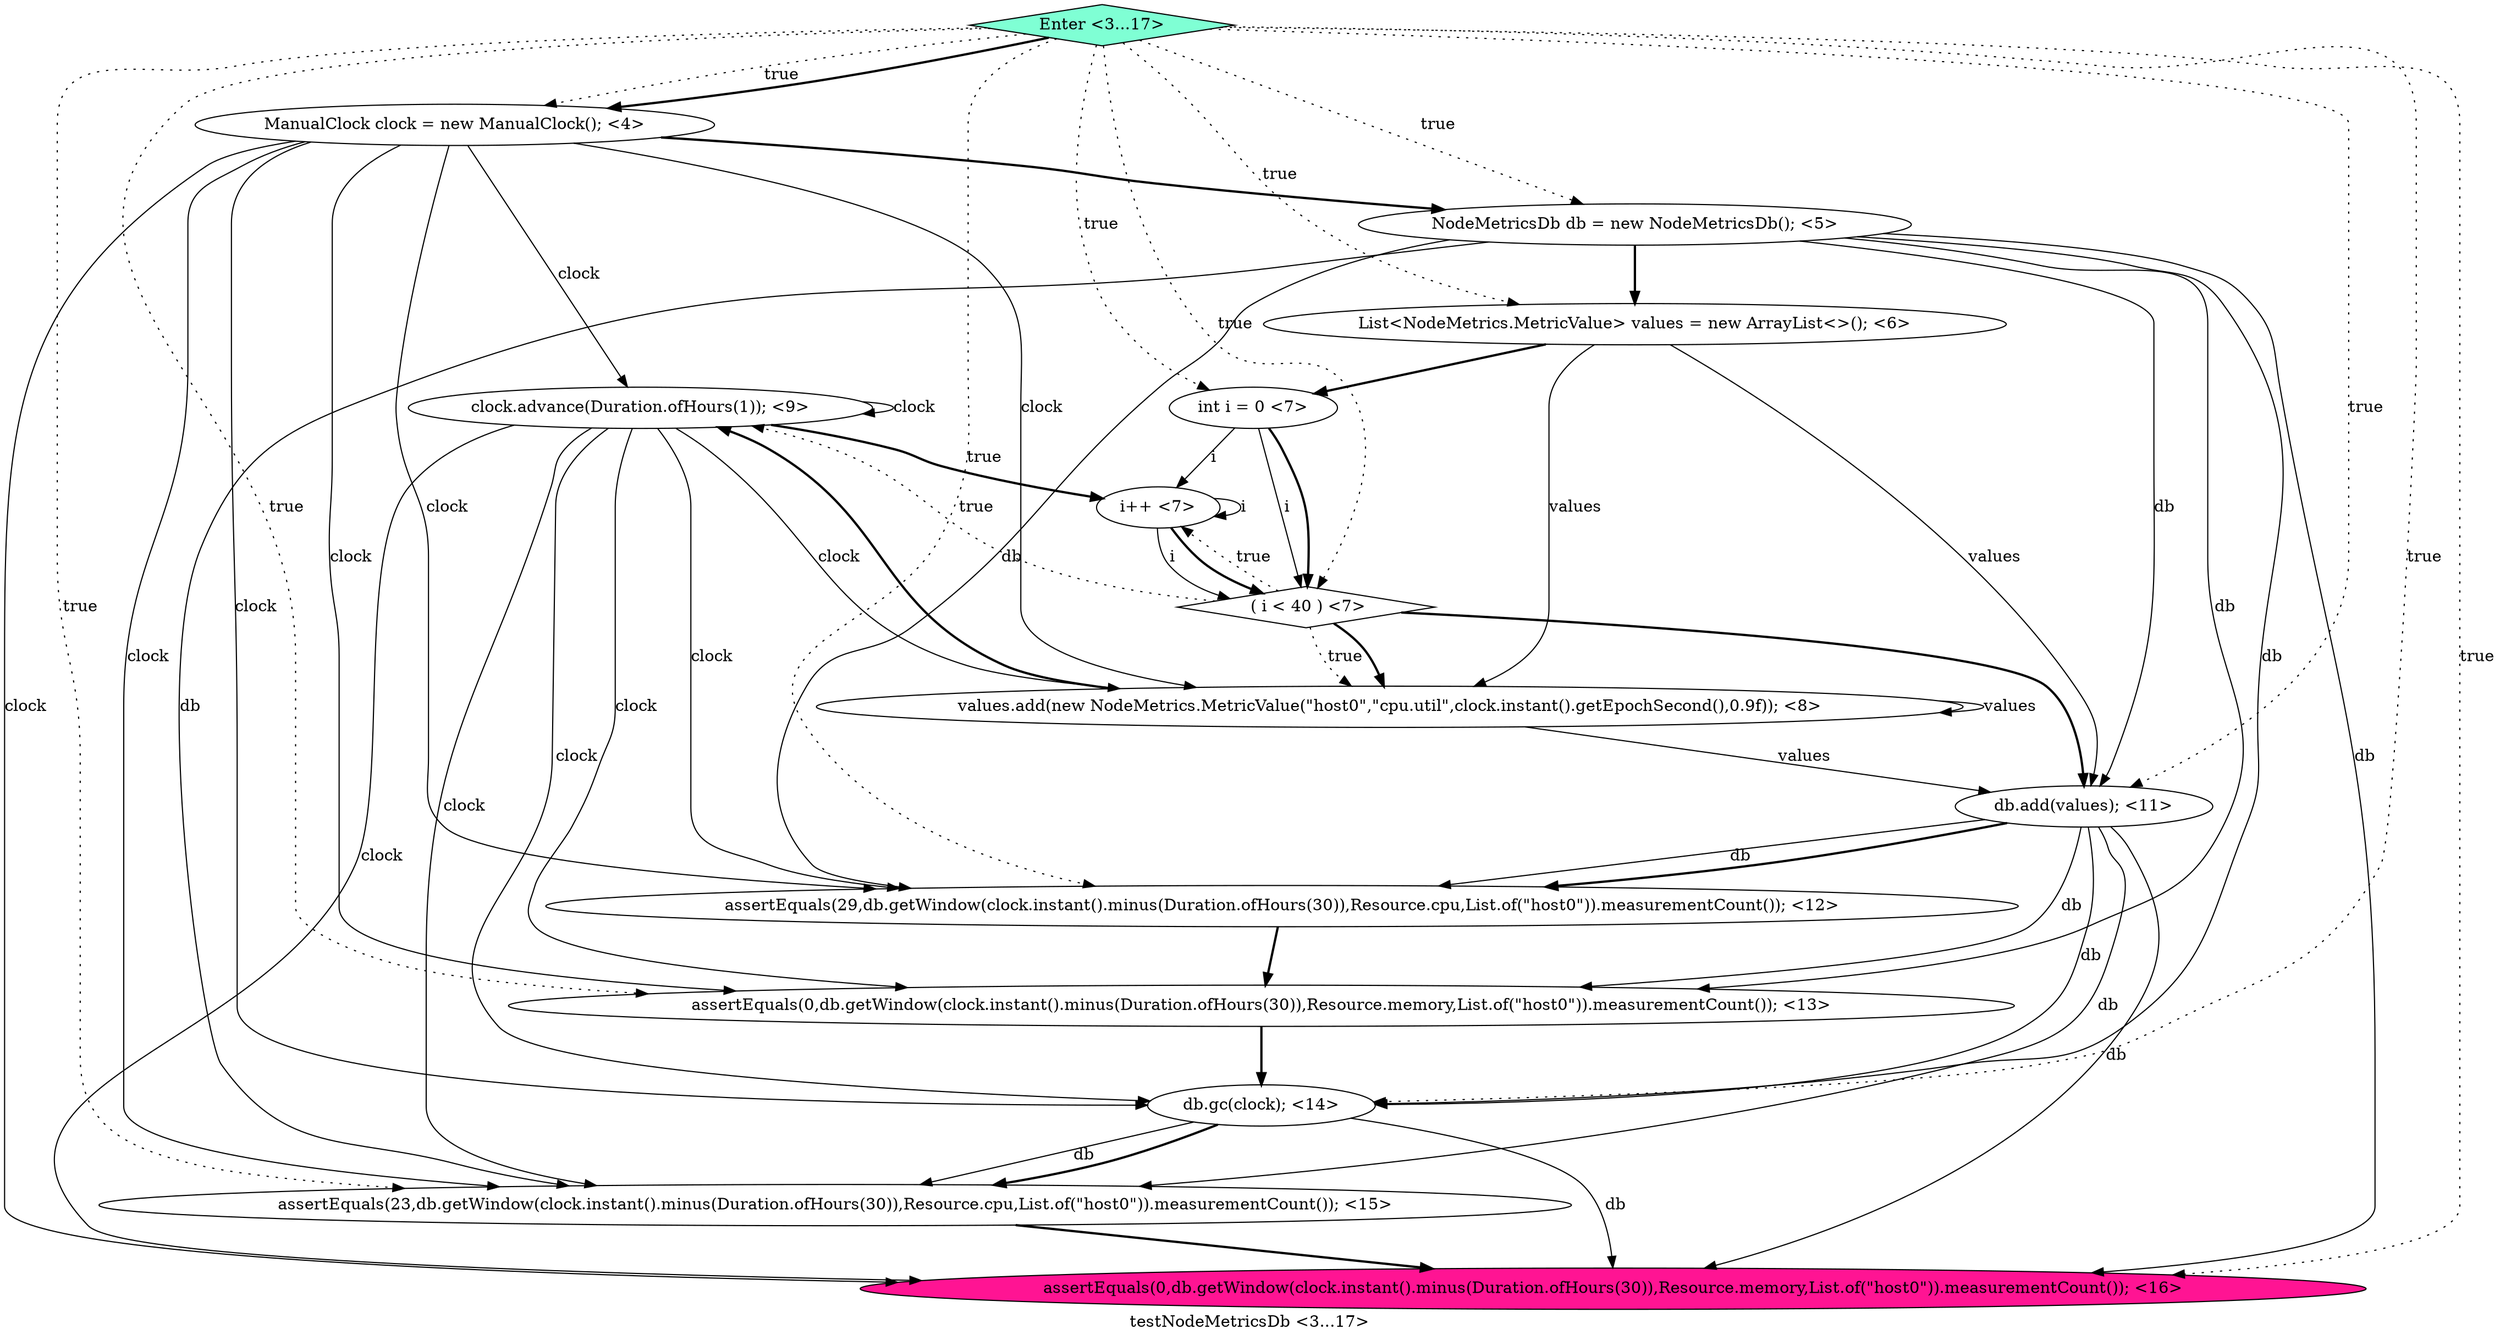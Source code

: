 digraph PDG {
label = "testNodeMetricsDb <3...17>";
0.0 [style = filled, label = "ManualClock clock = new ManualClock(); <4>", fillcolor = white, shape = ellipse];
0.7 [style = filled, label = "clock.advance(Duration.ofHours(1)); <9>", fillcolor = white, shape = ellipse];
0.12 [style = filled, label = "assertEquals(23,db.getWindow(clock.instant().minus(Duration.ofHours(30)),Resource.cpu,List.of(\"host0\")).measurementCount()); <15>", fillcolor = white, shape = ellipse];
0.8 [style = filled, label = "db.add(values); <11>", fillcolor = white, shape = ellipse];
0.6 [style = filled, label = "values.add(new NodeMetrics.MetricValue(\"host0\",\"cpu.util\",clock.instant().getEpochSecond(),0.9f)); <8>", fillcolor = white, shape = ellipse];
0.5 [style = filled, label = "i++ <7>", fillcolor = white, shape = ellipse];
0.2 [style = filled, label = "List<NodeMetrics.MetricValue> values = new ArrayList<>(); <6>", fillcolor = white, shape = ellipse];
0.9 [style = filled, label = "assertEquals(29,db.getWindow(clock.instant().minus(Duration.ofHours(30)),Resource.cpu,List.of(\"host0\")).measurementCount()); <12>", fillcolor = white, shape = ellipse];
0.10 [style = filled, label = "assertEquals(0,db.getWindow(clock.instant().minus(Duration.ofHours(30)),Resource.memory,List.of(\"host0\")).measurementCount()); <13>", fillcolor = white, shape = ellipse];
0.11 [style = filled, label = "db.gc(clock); <14>", fillcolor = white, shape = ellipse];
0.13 [style = filled, label = "assertEquals(0,db.getWindow(clock.instant().minus(Duration.ofHours(30)),Resource.memory,List.of(\"host0\")).measurementCount()); <16>", fillcolor = deeppink, shape = ellipse];
0.14 [style = filled, label = "Enter <3...17>", fillcolor = aquamarine, shape = diamond];
0.3 [style = filled, label = "int i = 0 <7>", fillcolor = white, shape = ellipse];
0.4 [style = filled, label = " ( i < 40 ) <7>", fillcolor = white, shape = diamond];
0.1 [style = filled, label = "NodeMetricsDb db = new NodeMetricsDb(); <5>", fillcolor = white, shape = ellipse];
0.0 -> 0.1 [style = bold, label=""];
0.0 -> 0.6 [style = solid, label="clock"];
0.0 -> 0.7 [style = solid, label="clock"];
0.0 -> 0.9 [style = solid, label="clock"];
0.0 -> 0.10 [style = solid, label="clock"];
0.0 -> 0.11 [style = solid, label="clock"];
0.0 -> 0.12 [style = solid, label="clock"];
0.0 -> 0.13 [style = solid, label="clock"];
0.1 -> 0.2 [style = bold, label=""];
0.1 -> 0.8 [style = solid, label="db"];
0.1 -> 0.9 [style = solid, label="db"];
0.1 -> 0.10 [style = solid, label="db"];
0.1 -> 0.11 [style = solid, label="db"];
0.1 -> 0.12 [style = solid, label="db"];
0.1 -> 0.13 [style = solid, label="db"];
0.2 -> 0.3 [style = bold, label=""];
0.2 -> 0.6 [style = solid, label="values"];
0.2 -> 0.8 [style = solid, label="values"];
0.3 -> 0.4 [style = solid, label="i"];
0.3 -> 0.4 [style = bold, label=""];
0.3 -> 0.5 [style = solid, label="i"];
0.4 -> 0.5 [style = dotted, label="true"];
0.4 -> 0.6 [style = dotted, label="true"];
0.4 -> 0.6 [style = bold, label=""];
0.4 -> 0.7 [style = dotted, label="true"];
0.4 -> 0.8 [style = bold, label=""];
0.5 -> 0.4 [style = solid, label="i"];
0.5 -> 0.4 [style = bold, label=""];
0.5 -> 0.5 [style = solid, label="i"];
0.6 -> 0.6 [style = solid, label="values"];
0.6 -> 0.7 [style = bold, label=""];
0.6 -> 0.8 [style = solid, label="values"];
0.7 -> 0.5 [style = bold, label=""];
0.7 -> 0.6 [style = solid, label="clock"];
0.7 -> 0.7 [style = solid, label="clock"];
0.7 -> 0.9 [style = solid, label="clock"];
0.7 -> 0.10 [style = solid, label="clock"];
0.7 -> 0.11 [style = solid, label="clock"];
0.7 -> 0.12 [style = solid, label="clock"];
0.7 -> 0.13 [style = solid, label="clock"];
0.8 -> 0.9 [style = solid, label="db"];
0.8 -> 0.9 [style = bold, label=""];
0.8 -> 0.10 [style = solid, label="db"];
0.8 -> 0.11 [style = solid, label="db"];
0.8 -> 0.12 [style = solid, label="db"];
0.8 -> 0.13 [style = solid, label="db"];
0.9 -> 0.10 [style = bold, label=""];
0.10 -> 0.11 [style = bold, label=""];
0.11 -> 0.12 [style = solid, label="db"];
0.11 -> 0.12 [style = bold, label=""];
0.11 -> 0.13 [style = solid, label="db"];
0.12 -> 0.13 [style = bold, label=""];
0.14 -> 0.0 [style = dotted, label="true"];
0.14 -> 0.0 [style = bold, label=""];
0.14 -> 0.1 [style = dotted, label="true"];
0.14 -> 0.2 [style = dotted, label="true"];
0.14 -> 0.3 [style = dotted, label="true"];
0.14 -> 0.4 [style = dotted, label="true"];
0.14 -> 0.8 [style = dotted, label="true"];
0.14 -> 0.9 [style = dotted, label="true"];
0.14 -> 0.10 [style = dotted, label="true"];
0.14 -> 0.11 [style = dotted, label="true"];
0.14 -> 0.12 [style = dotted, label="true"];
0.14 -> 0.13 [style = dotted, label="true"];
}
